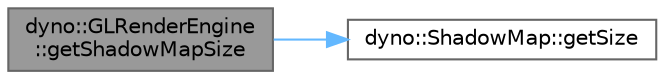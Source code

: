 digraph "dyno::GLRenderEngine::getShadowMapSize"
{
 // LATEX_PDF_SIZE
  bgcolor="transparent";
  edge [fontname=Helvetica,fontsize=10,labelfontname=Helvetica,labelfontsize=10];
  node [fontname=Helvetica,fontsize=10,shape=box,height=0.2,width=0.4];
  rankdir="LR";
  Node1 [id="Node000001",label="dyno::GLRenderEngine\l::getShadowMapSize",height=0.2,width=0.4,color="gray40", fillcolor="grey60", style="filled", fontcolor="black",tooltip=" "];
  Node1 -> Node2 [id="edge1_Node000001_Node000002",color="steelblue1",style="solid",tooltip=" "];
  Node2 [id="Node000002",label="dyno::ShadowMap::getSize",height=0.2,width=0.4,color="grey40", fillcolor="white", style="filled",URL="$classdyno_1_1_shadow_map.html#a6a8a40c9f1e01bfcb77eacc647c12ead",tooltip=" "];
}
